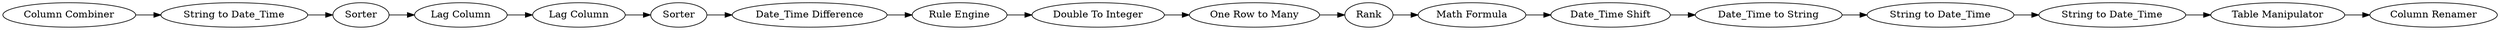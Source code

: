 digraph {
	14 [label="Lag Column"]
	15 [label="Column Combiner"]
	17 [label="Date_Time Difference"]
	20 [label=Sorter]
	22 [label="Lag Column"]
	23 [label="Rule Engine"]
	24 [label="One Row to Many"]
	25 [label="Double To Integer"]
	26 [label=Rank]
	27 [label="Date_Time Shift"]
	29 [label="Date_Time to String"]
	139 [label="String to Date_Time"]
	140 [label="Math Formula"]
	141 [label="String to Date_Time"]
	142 [label="String to Date_Time"]
	143 [label=Sorter]
	144 [label="Table Manipulator"]
	145 [label="Column Renamer"]
	14 -> 22
	15 -> 139
	17 -> 23
	20 -> 14
	22 -> 143
	23 -> 25
	24 -> 26
	25 -> 24
	26 -> 140
	27 -> 29
	29 -> 141
	139 -> 20
	140 -> 27
	141 -> 142
	142 -> 144
	143 -> 17
	144 -> 145
	rankdir=LR
}
